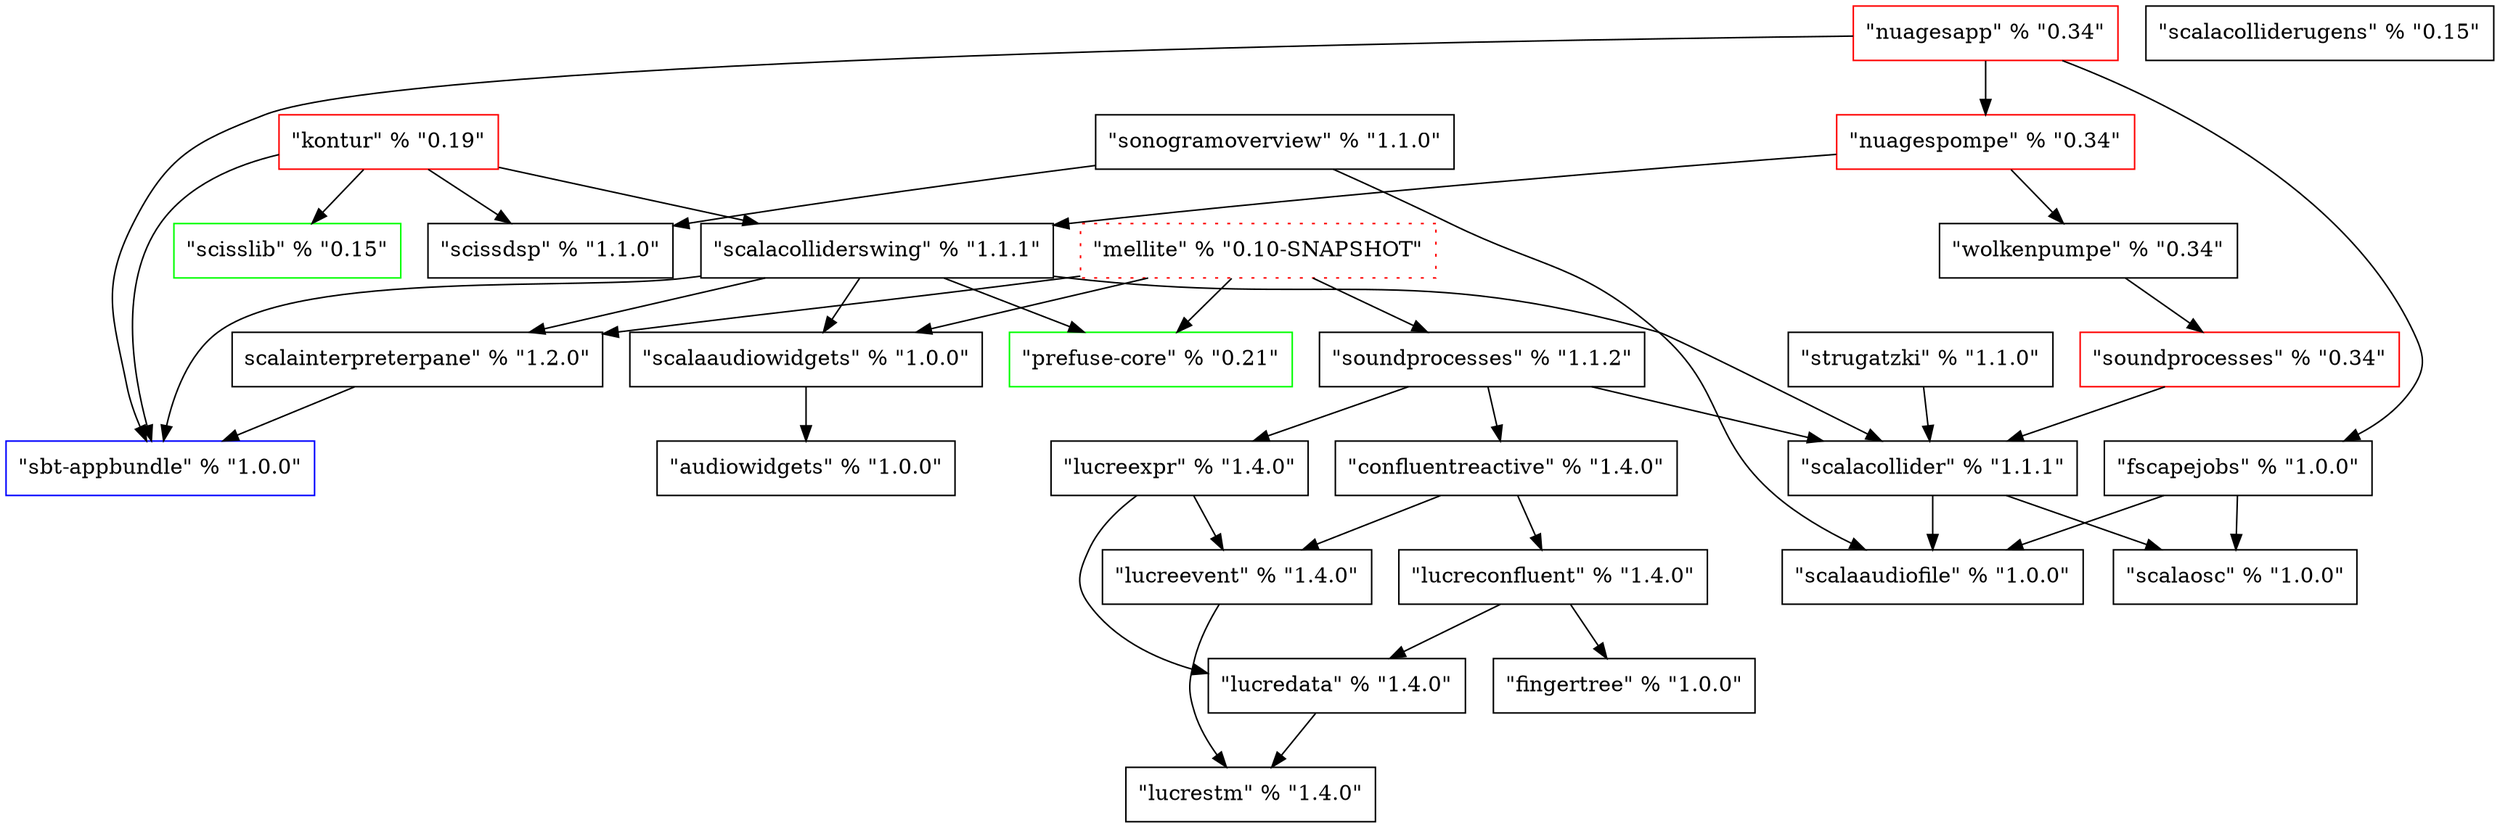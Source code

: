 digraph G {
	ScalaOSC [label="\"scalaosc\" % \"1.0.0\"", shape=box];
	ScalaAudioFile [label="\"scalaaudiofile\" % \"1.0.0\"", shape=box];
	FScapeJobs [label="\"fscapejobs\" % \"1.0.0\"", shape=box];
	AudioWidgets [label="\"audiowidgets\" % \"1.0.0\"", shape=box];
	ScalaAudioWidgets [label="\"scalaaudiowidgets\" % \"1.0.0\"", shape=box];
	SbtAppbundle [label="\"sbt-appbundle\" % \"1.0.0\"", shape=Box, color=blue];
	ScissDSP [label="\"scissdsp\" % \"1.1.0\"", shape=Box];
	SonogramOverview [label="\"sonogramoverview\" % \"1.1.0\"", shape=Box];
	ScalaCollider [label="\"scalacollider\" % \"1.1.1\"", shape=Box];
	Strugatzki [label="\"strugatzki\" % \"1.1.0\"", shape=Box];
	ScalaInterpreterPane [label="\scalainterpreterpane\" % \"1.2.0\"", shape=Box];
	PrefuseCore [label="\"prefuse-core\" % \"0.21\"", shape=Box, color=green];
	ScalaColliderSwing [label="\"scalacolliderswing\" % \"1.1.1\"", shape=Box];
	SoundProcesses_OLD [label="\"soundprocesses\" % \"0.34\"", shape=Box, color=red];
	Wolkenpumpe [label="\"wolkenpumpe\" % \"0.34\"", shape=Box];
	NuagesPompe [label="\"nuagespompe\" % \"0.34\"", shape=Box, color=red];
	NuagesApp [label="\"nuagesapp\" % \"0.34\"", shape=Box, color=red];
	ScissLib [label="\"scisslib\" % \"0.15\"", shape=Box, color=green];
	Kontur [label="\"kontur\" % \"0.19\"", shape=Box, color=red];
	FingerTree [label="\"fingertree\" % \"1.0.0\"", shape=Box];
	ScalaColliderUGens [label="\"scalacolliderugens\" % \"0.15\"", shape=Box];
	LucreSTM [label="\"lucrestm\" % \"1.4.0\"", shape=Box];
	LucreEvent [label="\"lucreevent\" % \"1.4.0\"", shape=Box];
	LucreData [label="\"lucredata\" % \"1.4.0\"", shape=Box];
	LucreExpr [label="\"lucreexpr\" % \"1.4.0\"", shape=Box];
	LucreConfluent [label="\"lucreconfluent\" % \"1.4.0\"", shape=Box];
	ConfluentReactive [label="\"confluentreactive\" % \"1.4.0\"", shape=Box];
	SoundProcesses [label="\"soundprocesses\" % \"1.1.2\"", shape=Box];
	Mellite [label="\"mellite\" % \"0.10-SNAPSHOT\"", shape=Box, style=dotted, color=red];
	
	FScapeJobs -> ScalaOSC;
	FScapeJobs -> ScalaAudioFile;
	ScalaAudioWidgets -> AudioWidgets;
	SonogramOverview -> ScalaAudioFile;
	SonogramOverview -> ScissDSP;
	ScalaCollider -> ScalaOSC;
	ScalaCollider -> ScalaAudioFile;
	Strugatzki -> ScalaCollider;
	ScalaInterpreterPane -> SbtAppbundle;
	ScalaColliderSwing -> SbtAppbundle;
	ScalaColliderSwing -> ScalaCollider;
	ScalaColliderSwing -> ScalaInterpreterPane;
	ScalaColliderSwing -> PrefuseCore;
	ScalaColliderSwing -> ScalaAudioWidgets;
	SoundProcesses_OLD -> ScalaCollider;
	Wolkenpumpe -> SoundProcesses_OLD;
	NuagesPompe -> Wolkenpumpe;
	NuagesPompe -> ScalaColliderSwing;
	NuagesApp -> SbtAppbundle;
	NuagesApp -> NuagesPompe;
	NuagesApp -> FScapeJobs;
	Kontur -> SbtAppbundle;
	Kontur -> ScalaColliderSwing;
	Kontur -> ScissDSP;
	Kontur -> ScissLib;
	LucreEvent -> LucreSTM;
	LucreData -> LucreSTM;
   LucreExpr -> LucreData;
   LucreExpr -> LucreEvent;
	LucreConfluent -> FingerTree;
	LucreConfluent -> LucreData;
//	LucreConfluent -> LucreExpr [style=dotted];
	ConfluentReactive -> LucreConfluent;
	ConfluentReactive -> LucreEvent;
	SoundProcesses -> ScalaCollider;
	SoundProcesses -> ConfluentReactive;
	SoundProcesses -> LucreExpr;
	Mellite -> SoundProcesses;
	Mellite -> ScalaAudioWidgets;
	Mellite -> PrefuseCore;
	Mellite -> ScalaInterpreterPane;
}


